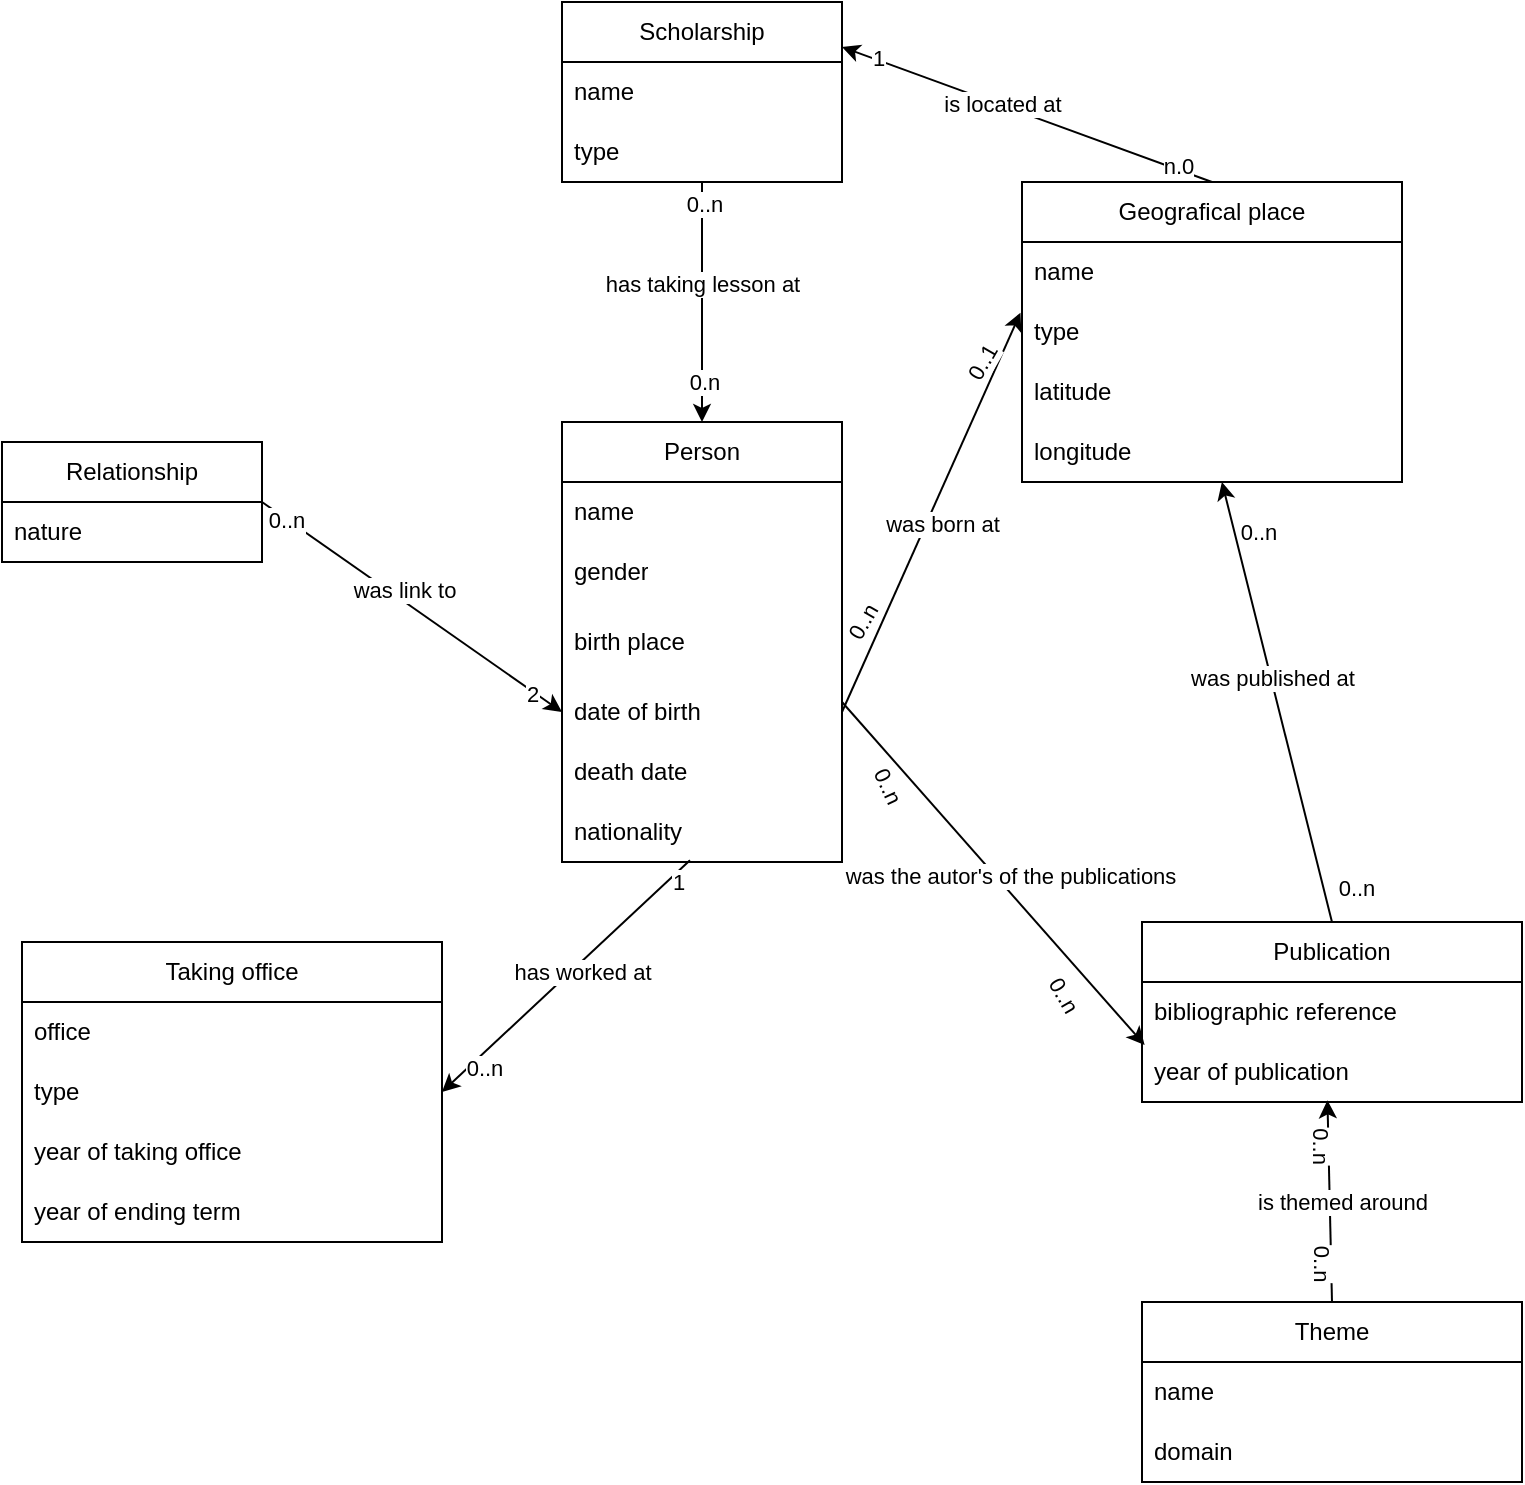 <mxfile>
    <diagram id="eQtLZboaaRjCjWDFp8YK" name="Page-1">
        <mxGraphModel dx="1038" dy="441" grid="1" gridSize="10" guides="1" tooltips="1" connect="1" arrows="1" fold="1" page="1" pageScale="1" pageWidth="850" pageHeight="1100" math="0" shadow="0">
            <root>
                <mxCell id="0"/>
                <mxCell id="1" parent="0"/>
                <mxCell id="3" value="Person" style="swimlane;fontStyle=0;childLayout=stackLayout;horizontal=1;startSize=30;horizontalStack=0;resizeParent=1;resizeParentMax=0;resizeLast=0;collapsible=1;marginBottom=0;whiteSpace=wrap;html=1;" parent="1" vertex="1">
                    <mxGeometry x="320" y="280" width="140" height="220" as="geometry">
                        <mxRectangle x="320" y="280" width="90" height="30" as="alternateBounds"/>
                    </mxGeometry>
                </mxCell>
                <mxCell id="5" value="name" style="text;strokeColor=none;fillColor=none;align=left;verticalAlign=middle;spacingLeft=4;spacingRight=4;overflow=hidden;points=[[0,0.5],[1,0.5]];portConstraint=eastwest;rotatable=0;whiteSpace=wrap;html=1;" parent="3" vertex="1">
                    <mxGeometry y="30" width="140" height="30" as="geometry"/>
                </mxCell>
                <mxCell id="87" value="gender" style="text;strokeColor=none;fillColor=none;align=left;verticalAlign=middle;spacingLeft=4;spacingRight=4;overflow=hidden;points=[[0,0.5],[1,0.5]];portConstraint=eastwest;rotatable=0;whiteSpace=wrap;html=1;" parent="3" vertex="1">
                    <mxGeometry y="60" width="140" height="30" as="geometry"/>
                </mxCell>
                <mxCell id="88" value="birth place" style="text;strokeColor=none;fillColor=none;align=left;verticalAlign=middle;spacingLeft=4;spacingRight=4;overflow=hidden;points=[[0,0.5],[1,0.5]];portConstraint=eastwest;rotatable=0;whiteSpace=wrap;html=1;" parent="3" vertex="1">
                    <mxGeometry y="90" width="140" height="40" as="geometry"/>
                </mxCell>
                <mxCell id="6" value="date of birth" style="text;strokeColor=none;fillColor=none;align=left;verticalAlign=middle;spacingLeft=4;spacingRight=4;overflow=hidden;points=[[0,0.5],[1,0.5]];portConstraint=eastwest;rotatable=0;whiteSpace=wrap;html=1;" parent="3" vertex="1">
                    <mxGeometry y="130" width="140" height="30" as="geometry"/>
                </mxCell>
                <mxCell id="15" value="death date" style="text;strokeColor=none;fillColor=none;align=left;verticalAlign=middle;spacingLeft=4;spacingRight=4;overflow=hidden;points=[[0,0.5],[1,0.5]];portConstraint=eastwest;rotatable=0;whiteSpace=wrap;html=1;" parent="3" vertex="1">
                    <mxGeometry y="160" width="140" height="30" as="geometry"/>
                </mxCell>
                <mxCell id="17" value="nationality" style="text;strokeColor=none;fillColor=none;align=left;verticalAlign=middle;spacingLeft=4;spacingRight=4;overflow=hidden;points=[[0,0.5],[1,0.5]];portConstraint=eastwest;rotatable=0;whiteSpace=wrap;html=1;" parent="3" vertex="1">
                    <mxGeometry y="190" width="140" height="30" as="geometry"/>
                </mxCell>
                <mxCell id="25" value="Relationship" style="swimlane;fontStyle=0;childLayout=stackLayout;horizontal=1;startSize=30;horizontalStack=0;resizeParent=1;resizeParentMax=0;resizeLast=0;collapsible=1;marginBottom=0;whiteSpace=wrap;html=1;" parent="1" vertex="1">
                    <mxGeometry x="40" y="290" width="130" height="60" as="geometry">
                        <mxRectangle x="330" y="260" width="90" height="30" as="alternateBounds"/>
                    </mxGeometry>
                </mxCell>
                <mxCell id="27" value="nature" style="text;strokeColor=none;fillColor=none;align=left;verticalAlign=middle;spacingLeft=4;spacingRight=4;overflow=hidden;points=[[0,0.5],[1,0.5]];portConstraint=eastwest;rotatable=0;whiteSpace=wrap;html=1;" parent="25" vertex="1">
                    <mxGeometry y="30" width="130" height="30" as="geometry"/>
                </mxCell>
                <mxCell id="33" style="edgeStyle=none;html=1;exitX=1;exitY=0.5;exitDx=0;exitDy=0;entryX=0;entryY=0.5;entryDx=0;entryDy=0;" parent="1" source="25" target="6" edge="1">
                    <mxGeometry relative="1" as="geometry">
                        <mxPoint x="170" y="385" as="sourcePoint"/>
                    </mxGeometry>
                </mxCell>
                <mxCell id="34" value="0..n" style="edgeLabel;html=1;align=center;verticalAlign=middle;resizable=0;points=[];" parent="33" vertex="1" connectable="0">
                    <mxGeometry x="-0.84" relative="1" as="geometry">
                        <mxPoint as="offset"/>
                    </mxGeometry>
                </mxCell>
                <mxCell id="35" value="2" style="edgeLabel;html=1;align=center;verticalAlign=middle;resizable=0;points=[];" parent="33" vertex="1" connectable="0">
                    <mxGeometry x="0.8" y="-1" relative="1" as="geometry">
                        <mxPoint as="offset"/>
                    </mxGeometry>
                </mxCell>
                <mxCell id="36" value="was link to" style="edgeLabel;html=1;align=center;verticalAlign=middle;resizable=0;points=[];" parent="33" vertex="1" connectable="0">
                    <mxGeometry x="-0.147" y="1" relative="1" as="geometry">
                        <mxPoint x="6" as="offset"/>
                    </mxGeometry>
                </mxCell>
                <mxCell id="44" style="edgeStyle=none;html=1;exitX=0.5;exitY=1;exitDx=0;exitDy=0;entryX=0.5;entryY=0;entryDx=0;entryDy=0;" parent="1" source="37" target="3" edge="1">
                    <mxGeometry relative="1" as="geometry">
                        <Array as="points">
                            <mxPoint x="390" y="220"/>
                        </Array>
                    </mxGeometry>
                </mxCell>
                <mxCell id="45" value="0..n" style="edgeLabel;html=1;align=center;verticalAlign=middle;resizable=0;points=[];" parent="44" vertex="1" connectable="0">
                    <mxGeometry x="-0.822" y="1" relative="1" as="geometry">
                        <mxPoint as="offset"/>
                    </mxGeometry>
                </mxCell>
                <mxCell id="46" value="0.n" style="edgeLabel;html=1;align=center;verticalAlign=middle;resizable=0;points=[];" parent="44" vertex="1" connectable="0">
                    <mxGeometry x="0.794" y="1" relative="1" as="geometry">
                        <mxPoint y="-8" as="offset"/>
                    </mxGeometry>
                </mxCell>
                <mxCell id="47" value="has taking lesson at" style="edgeLabel;html=1;align=center;verticalAlign=middle;resizable=0;points=[];rotation=0;" parent="44" vertex="1" connectable="0">
                    <mxGeometry x="-0.172" y="-2" relative="1" as="geometry">
                        <mxPoint x="2" y="1" as="offset"/>
                    </mxGeometry>
                </mxCell>
                <mxCell id="37" value="Scholarship" style="swimlane;fontStyle=0;childLayout=stackLayout;horizontal=1;startSize=30;horizontalStack=0;resizeParent=1;resizeParentMax=0;resizeLast=0;collapsible=1;marginBottom=0;whiteSpace=wrap;html=1;" parent="1" vertex="1">
                    <mxGeometry x="320" y="70" width="140" height="90" as="geometry">
                        <mxRectangle x="320" y="20" width="90" height="30" as="alternateBounds"/>
                    </mxGeometry>
                </mxCell>
                <mxCell id="38" value="name" style="text;strokeColor=none;fillColor=none;align=left;verticalAlign=middle;spacingLeft=4;spacingRight=4;overflow=hidden;points=[[0,0.5],[1,0.5]];portConstraint=eastwest;rotatable=0;whiteSpace=wrap;html=1;" parent="37" vertex="1">
                    <mxGeometry y="30" width="140" height="30" as="geometry"/>
                </mxCell>
                <mxCell id="39" value="type" style="text;strokeColor=none;fillColor=none;align=left;verticalAlign=middle;spacingLeft=4;spacingRight=4;overflow=hidden;points=[[0,0.5],[1,0.5]];portConstraint=eastwest;rotatable=0;whiteSpace=wrap;html=1;" parent="37" vertex="1">
                    <mxGeometry y="60" width="140" height="30" as="geometry"/>
                </mxCell>
                <mxCell id="52" style="edgeStyle=none;html=1;exitX=0.5;exitY=0;exitDx=0;exitDy=0;entryX=1;entryY=0.25;entryDx=0;entryDy=0;" parent="1" source="48" target="37" edge="1">
                    <mxGeometry relative="1" as="geometry">
                        <mxPoint x="640" y="80" as="targetPoint"/>
                    </mxGeometry>
                </mxCell>
                <mxCell id="53" value="1" style="edgeLabel;html=1;align=center;verticalAlign=middle;resizable=0;points=[];" parent="52" vertex="1" connectable="0">
                    <mxGeometry x="0.81" y="-1" relative="1" as="geometry">
                        <mxPoint as="offset"/>
                    </mxGeometry>
                </mxCell>
                <mxCell id="54" value="n.0" style="edgeLabel;html=1;align=center;verticalAlign=middle;resizable=0;points=[];" parent="52" vertex="1" connectable="0">
                    <mxGeometry x="-0.809" y="-2" relative="1" as="geometry">
                        <mxPoint as="offset"/>
                    </mxGeometry>
                </mxCell>
                <mxCell id="55" value="is located at" style="edgeLabel;html=1;align=center;verticalAlign=middle;resizable=0;points=[];" parent="52" vertex="1" connectable="0">
                    <mxGeometry x="0.236" y="-4" relative="1" as="geometry">
                        <mxPoint x="8" y="6" as="offset"/>
                    </mxGeometry>
                </mxCell>
                <mxCell id="48" value="Geografical place" style="swimlane;fontStyle=0;childLayout=stackLayout;horizontal=1;startSize=30;horizontalStack=0;resizeParent=1;resizeParentMax=0;resizeLast=0;collapsible=1;marginBottom=0;whiteSpace=wrap;html=1;" parent="1" vertex="1">
                    <mxGeometry x="550" y="160" width="190" height="150" as="geometry"/>
                </mxCell>
                <mxCell id="49" value="name" style="text;strokeColor=none;fillColor=none;align=left;verticalAlign=middle;spacingLeft=4;spacingRight=4;overflow=hidden;points=[[0,0.5],[1,0.5]];portConstraint=eastwest;rotatable=0;whiteSpace=wrap;html=1;" parent="48" vertex="1">
                    <mxGeometry y="30" width="190" height="30" as="geometry"/>
                </mxCell>
                <mxCell id="50" value="type" style="text;strokeColor=none;fillColor=none;align=left;verticalAlign=middle;spacingLeft=4;spacingRight=4;overflow=hidden;points=[[0,0.5],[1,0.5]];portConstraint=eastwest;rotatable=0;whiteSpace=wrap;html=1;" parent="48" vertex="1">
                    <mxGeometry y="60" width="190" height="30" as="geometry"/>
                </mxCell>
                <mxCell id="51" value="latitude" style="text;strokeColor=none;fillColor=none;align=left;verticalAlign=middle;spacingLeft=4;spacingRight=4;overflow=hidden;points=[[0,0.5],[1,0.5]];portConstraint=eastwest;rotatable=0;whiteSpace=wrap;html=1;" parent="48" vertex="1">
                    <mxGeometry y="90" width="190" height="30" as="geometry"/>
                </mxCell>
                <mxCell id="100" value="longitude" style="text;strokeColor=none;fillColor=none;align=left;verticalAlign=middle;spacingLeft=4;spacingRight=4;overflow=hidden;points=[[0,0.5],[1,0.5]];portConstraint=eastwest;rotatable=0;whiteSpace=wrap;html=1;" vertex="1" parent="48">
                    <mxGeometry y="120" width="190" height="30" as="geometry"/>
                </mxCell>
                <mxCell id="57" value="Taking office" style="swimlane;fontStyle=0;childLayout=stackLayout;horizontal=1;startSize=30;horizontalStack=0;resizeParent=1;resizeParentMax=0;resizeLast=0;collapsible=1;marginBottom=0;whiteSpace=wrap;html=1;" parent="1" vertex="1">
                    <mxGeometry x="50" y="540" width="210" height="150" as="geometry"/>
                </mxCell>
                <mxCell id="58" value="office" style="text;strokeColor=none;fillColor=none;align=left;verticalAlign=middle;spacingLeft=4;spacingRight=4;overflow=hidden;points=[[0,0.5],[1,0.5]];portConstraint=eastwest;rotatable=0;whiteSpace=wrap;html=1;" parent="57" vertex="1">
                    <mxGeometry y="30" width="210" height="30" as="geometry"/>
                </mxCell>
                <mxCell id="59" value="type" style="text;strokeColor=none;fillColor=none;align=left;verticalAlign=middle;spacingLeft=4;spacingRight=4;overflow=hidden;points=[[0,0.5],[1,0.5]];portConstraint=eastwest;rotatable=0;whiteSpace=wrap;html=1;" parent="57" vertex="1">
                    <mxGeometry y="60" width="210" height="30" as="geometry"/>
                </mxCell>
                <mxCell id="60" value="year of taking office" style="text;strokeColor=none;fillColor=none;align=left;verticalAlign=middle;spacingLeft=4;spacingRight=4;overflow=hidden;points=[[0,0.5],[1,0.5]];portConstraint=eastwest;rotatable=0;whiteSpace=wrap;html=1;" parent="57" vertex="1">
                    <mxGeometry y="90" width="210" height="30" as="geometry"/>
                </mxCell>
                <mxCell id="61" value="year of ending term" style="text;strokeColor=none;fillColor=none;align=left;verticalAlign=middle;spacingLeft=4;spacingRight=4;overflow=hidden;points=[[0,0.5],[1,0.5]];portConstraint=eastwest;rotatable=0;whiteSpace=wrap;html=1;" parent="57" vertex="1">
                    <mxGeometry y="120" width="210" height="30" as="geometry"/>
                </mxCell>
                <mxCell id="62" value="" style="endArrow=classic;html=1;entryX=1;entryY=0.5;entryDx=0;entryDy=0;exitX=0.457;exitY=0.972;exitDx=0;exitDy=0;exitPerimeter=0;" parent="1" source="17" target="59" edge="1">
                    <mxGeometry width="50" height="50" relative="1" as="geometry">
                        <mxPoint x="387.9" y="494.05" as="sourcePoint"/>
                        <mxPoint x="450" y="410" as="targetPoint"/>
                    </mxGeometry>
                </mxCell>
                <mxCell id="63" value="1" style="edgeLabel;html=1;align=center;verticalAlign=middle;resizable=0;points=[];" parent="62" vertex="1" connectable="0">
                    <mxGeometry x="-0.868" y="4" relative="1" as="geometry">
                        <mxPoint x="-1" as="offset"/>
                    </mxGeometry>
                </mxCell>
                <mxCell id="64" value="0..n" style="edgeLabel;html=1;align=center;verticalAlign=middle;resizable=0;points=[];" parent="62" vertex="1" connectable="0">
                    <mxGeometry x="0.806" y="1" relative="1" as="geometry">
                        <mxPoint x="8" y="-2" as="offset"/>
                    </mxGeometry>
                </mxCell>
                <mxCell id="65" value="has worked at" style="edgeLabel;html=1;align=center;verticalAlign=middle;resizable=0;points=[];rotation=0;" parent="62" vertex="1" connectable="0">
                    <mxGeometry x="0.159" y="-2" relative="1" as="geometry">
                        <mxPoint x="19" y="-10" as="offset"/>
                    </mxGeometry>
                </mxCell>
                <mxCell id="67" style="edgeStyle=none;html=1;exitX=1;exitY=0.5;exitDx=0;exitDy=0;entryX=-0.004;entryY=0.178;entryDx=0;entryDy=0;entryPerimeter=0;" parent="1" source="6" target="50" edge="1">
                    <mxGeometry relative="1" as="geometry"/>
                </mxCell>
                <mxCell id="68" value="was born at" style="edgeLabel;html=1;align=center;verticalAlign=middle;resizable=0;points=[];rotation=0;" parent="67" vertex="1" connectable="0">
                    <mxGeometry x="0.184" y="1" relative="1" as="geometry">
                        <mxPoint x="-2" y="24" as="offset"/>
                    </mxGeometry>
                </mxCell>
                <mxCell id="69" value="0..n" style="edgeLabel;html=1;align=center;verticalAlign=middle;resizable=0;points=[];rotation=-60;" parent="67" vertex="1" connectable="0">
                    <mxGeometry x="-0.803" y="1" relative="1" as="geometry">
                        <mxPoint x="2" y="-25" as="offset"/>
                    </mxGeometry>
                </mxCell>
                <mxCell id="70" value="0..1" style="edgeLabel;html=1;align=center;verticalAlign=middle;resizable=0;points=[];rotation=-60;" parent="67" vertex="1" connectable="0">
                    <mxGeometry x="0.744" y="2" relative="1" as="geometry">
                        <mxPoint x="-6" as="offset"/>
                    </mxGeometry>
                </mxCell>
                <mxCell id="71" value="Publication" style="swimlane;fontStyle=0;childLayout=stackLayout;horizontal=1;startSize=30;horizontalStack=0;resizeParent=1;resizeParentMax=0;resizeLast=0;collapsible=1;marginBottom=0;whiteSpace=wrap;html=1;" parent="1" vertex="1">
                    <mxGeometry x="610" y="530" width="190" height="90" as="geometry"/>
                </mxCell>
                <mxCell id="73" value="bibliographic reference" style="text;strokeColor=none;fillColor=none;align=left;verticalAlign=middle;spacingLeft=4;spacingRight=4;overflow=hidden;points=[[0,0.5],[1,0.5]];portConstraint=eastwest;rotatable=0;whiteSpace=wrap;html=1;" parent="71" vertex="1">
                    <mxGeometry y="30" width="190" height="30" as="geometry"/>
                </mxCell>
                <mxCell id="74" value="year of publication" style="text;strokeColor=none;fillColor=none;align=left;verticalAlign=middle;spacingLeft=4;spacingRight=4;overflow=hidden;points=[[0,0.5],[1,0.5]];portConstraint=eastwest;rotatable=0;whiteSpace=wrap;html=1;" parent="71" vertex="1">
                    <mxGeometry y="60" width="190" height="30" as="geometry"/>
                </mxCell>
                <mxCell id="77" value="" style="endArrow=classic;html=1;entryX=0.007;entryY=0.05;entryDx=0;entryDy=0;entryPerimeter=0;" parent="1" target="74" edge="1">
                    <mxGeometry width="50" height="50" relative="1" as="geometry">
                        <mxPoint x="460" y="420" as="sourcePoint"/>
                        <mxPoint x="450" y="510" as="targetPoint"/>
                    </mxGeometry>
                </mxCell>
                <mxCell id="78" value="0..n" style="edgeLabel;html=1;align=center;verticalAlign=middle;resizable=0;points=[];rotation=65;" parent="77" vertex="1" connectable="0">
                    <mxGeometry x="-0.846" y="1" relative="1" as="geometry">
                        <mxPoint x="11" y="29" as="offset"/>
                    </mxGeometry>
                </mxCell>
                <mxCell id="79" value="was the autor's of the publications" style="edgeLabel;html=1;align=center;verticalAlign=middle;resizable=0;points=[];rotation=0;" parent="77" vertex="1" connectable="0">
                    <mxGeometry x="-0.274" relative="1" as="geometry">
                        <mxPoint x="29" y="25" as="offset"/>
                    </mxGeometry>
                </mxCell>
                <mxCell id="80" value="0..n" style="edgeLabel;html=1;align=center;verticalAlign=middle;resizable=0;points=[];rotation=60;" parent="77" vertex="1" connectable="0">
                    <mxGeometry x="0.571" relative="1" as="geometry">
                        <mxPoint x="-8" y="11" as="offset"/>
                    </mxGeometry>
                </mxCell>
                <mxCell id="81" value="" style="endArrow=classic;html=1;entryX=0.526;entryY=1;entryDx=0;entryDy=0;exitX=0.5;exitY=0;exitDx=0;exitDy=0;entryPerimeter=0;" parent="1" source="71" target="100" edge="1">
                    <mxGeometry width="50" height="50" relative="1" as="geometry">
                        <mxPoint x="775.63" y="310.0" as="sourcePoint"/>
                        <mxPoint x="760" y="489.34" as="targetPoint"/>
                    </mxGeometry>
                </mxCell>
                <mxCell id="82" value="was published at" style="edgeLabel;html=1;align=center;verticalAlign=middle;resizable=0;points=[];rotation=0;" parent="81" vertex="1" connectable="0">
                    <mxGeometry x="0.225" y="-1" relative="1" as="geometry">
                        <mxPoint x="3" y="13" as="offset"/>
                    </mxGeometry>
                </mxCell>
                <mxCell id="83" value="0..n" style="edgeLabel;html=1;align=center;verticalAlign=middle;resizable=0;points=[];" parent="81" vertex="1" connectable="0">
                    <mxGeometry x="0.662" y="-1" relative="1" as="geometry">
                        <mxPoint x="8" y="-12" as="offset"/>
                    </mxGeometry>
                </mxCell>
                <mxCell id="90" value="0..n" style="edgeLabel;html=1;align=center;verticalAlign=middle;resizable=0;points=[];" parent="81" vertex="1" connectable="0">
                    <mxGeometry x="-0.844" y="-1" relative="1" as="geometry">
                        <mxPoint x="15" as="offset"/>
                    </mxGeometry>
                </mxCell>
                <mxCell id="96" style="edgeStyle=none;html=1;exitX=0.5;exitY=0;exitDx=0;exitDy=0;entryX=0.488;entryY=0.972;entryDx=0;entryDy=0;entryPerimeter=0;" parent="1" source="91" target="74" edge="1">
                    <mxGeometry relative="1" as="geometry">
                        <Array as="points"/>
                    </mxGeometry>
                </mxCell>
                <mxCell id="97" value="0..n" style="edgeLabel;html=1;align=center;verticalAlign=middle;resizable=0;points=[];rotation=90;" parent="96" vertex="1" connectable="0">
                    <mxGeometry x="-0.474" y="-1" relative="1" as="geometry">
                        <mxPoint x="-5" y="7" as="offset"/>
                    </mxGeometry>
                </mxCell>
                <mxCell id="98" value="0..n" style="edgeLabel;html=1;align=center;verticalAlign=middle;resizable=0;points=[];rotation=90;" parent="96" vertex="1" connectable="0">
                    <mxGeometry x="0.557" relative="1" as="geometry">
                        <mxPoint x="-3" as="offset"/>
                    </mxGeometry>
                </mxCell>
                <mxCell id="99" value="is themed around" style="edgeLabel;html=1;align=center;verticalAlign=middle;resizable=0;points=[];rotation=0;" parent="96" vertex="1" connectable="0">
                    <mxGeometry x="0.222" y="-4" relative="1" as="geometry">
                        <mxPoint x="2" y="11" as="offset"/>
                    </mxGeometry>
                </mxCell>
                <mxCell id="91" value="Theme" style="swimlane;fontStyle=0;childLayout=stackLayout;horizontal=1;startSize=30;horizontalStack=0;resizeParent=1;resizeParentMax=0;resizeLast=0;collapsible=1;marginBottom=0;whiteSpace=wrap;html=1;" parent="1" vertex="1">
                    <mxGeometry x="610" y="720" width="190" height="90" as="geometry"/>
                </mxCell>
                <mxCell id="92" value="name" style="text;strokeColor=none;fillColor=none;align=left;verticalAlign=middle;spacingLeft=4;spacingRight=4;overflow=hidden;points=[[0,0.5],[1,0.5]];portConstraint=eastwest;rotatable=0;whiteSpace=wrap;html=1;" parent="91" vertex="1">
                    <mxGeometry y="30" width="190" height="30" as="geometry"/>
                </mxCell>
                <mxCell id="93" value="domain" style="text;strokeColor=none;fillColor=none;align=left;verticalAlign=middle;spacingLeft=4;spacingRight=4;overflow=hidden;points=[[0,0.5],[1,0.5]];portConstraint=eastwest;rotatable=0;whiteSpace=wrap;html=1;" parent="91" vertex="1">
                    <mxGeometry y="60" width="190" height="30" as="geometry"/>
                </mxCell>
            </root>
        </mxGraphModel>
    </diagram>
</mxfile>